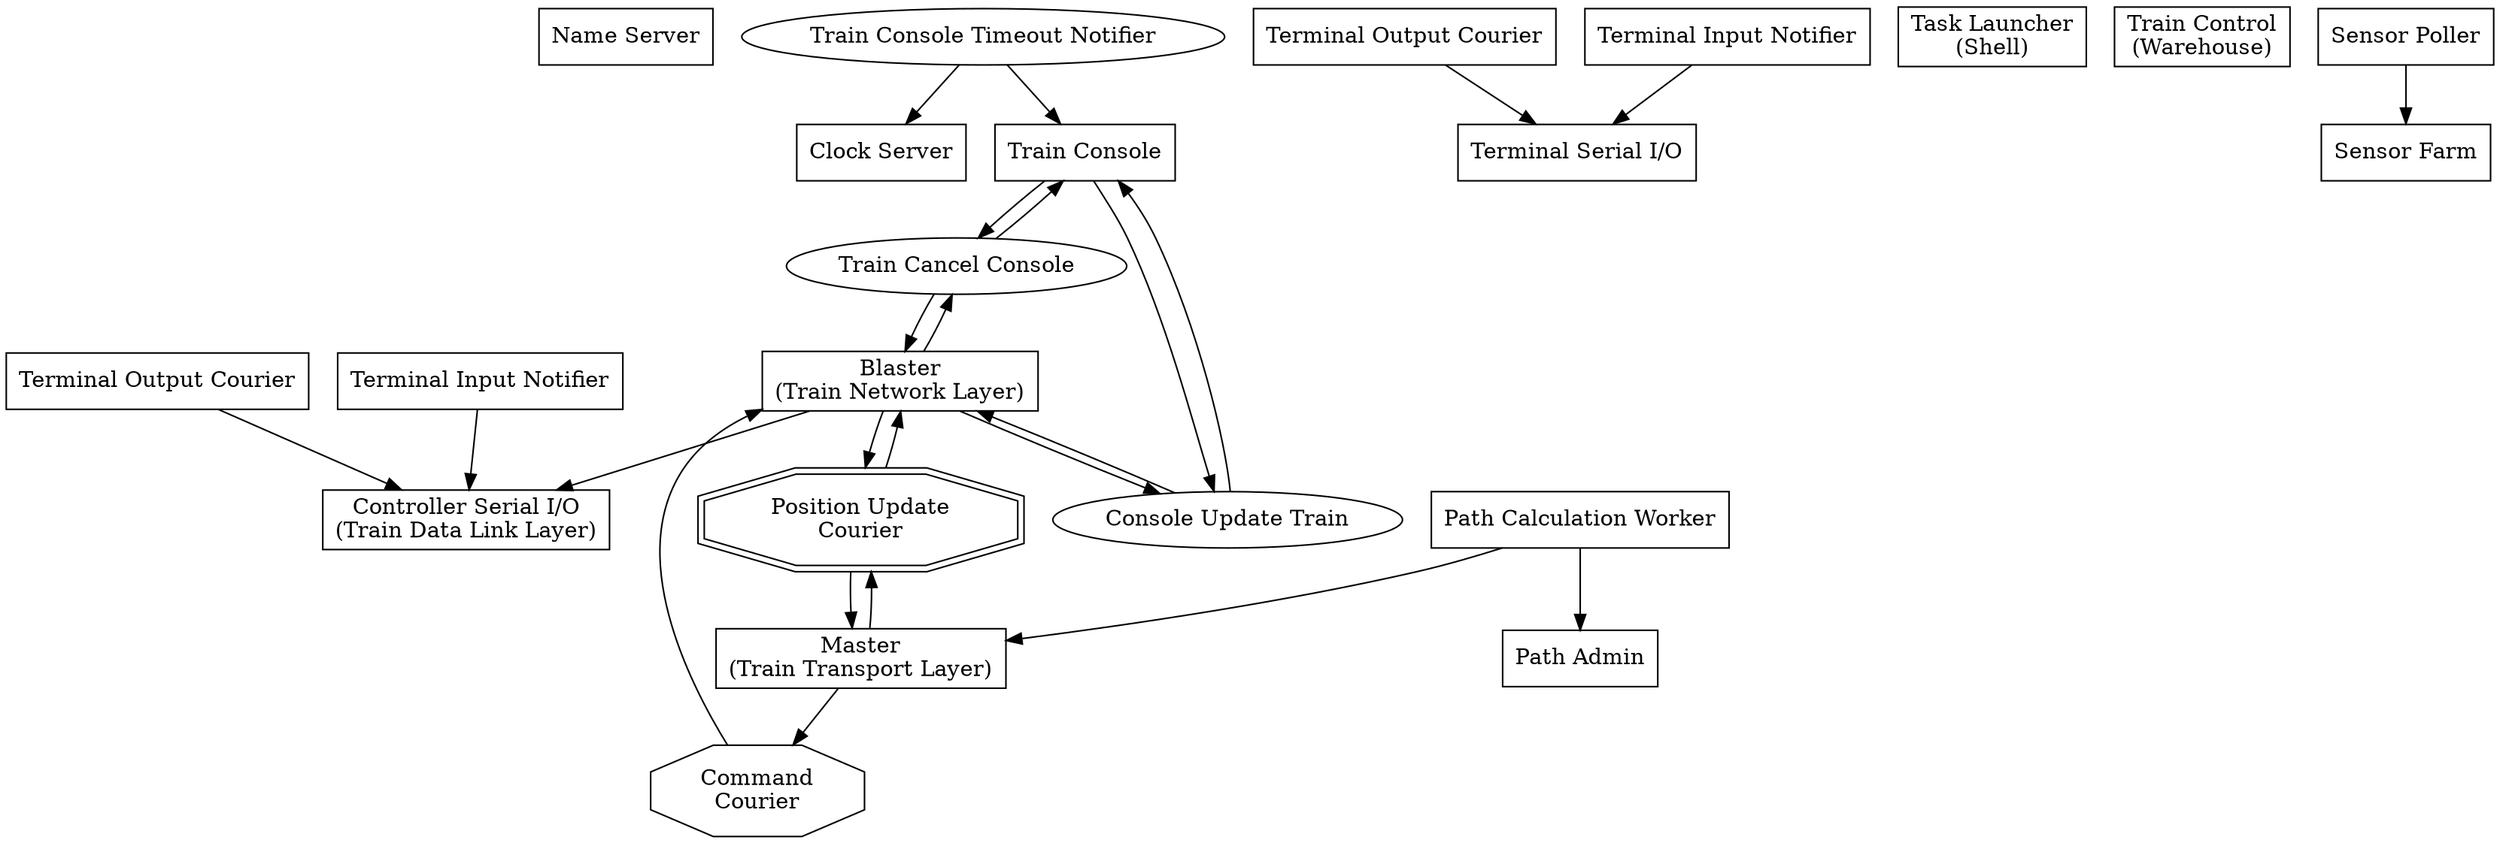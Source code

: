 digraph tasks {
  name_server   [label = "Name Server", shape = record]
  clock_server  [label = "Clock Server", shape = record];

 subgraph {
    term_server      [label = "Terminal Serial I/O", shape = record];
    term_out_carrier [label = "Terminal Output Courier", shape = record];
    term_in_notifier [label = "Terminal Input Notifier", shape = record];
    
    term_out_carrier -> term_server;
    term_in_notifier -> term_server;
  }
  subgraph {
    train_server  [label = "Train Controller Serial I/O", shape = record];
    train_out_carrier [label = "Terminal Output Courier", shape = record];
    train_in_notifier [label = "Terminal Input Notifier", shape = record];

    train_out_carrier -> train_server;
    train_in_notifier -> train_server;
  }

  train_server  [label = "Controller Serial I/O&#10;(Train Data Link Layer)", shape = record];
  blaster -> train_server;

  task_launcher [label = "Task Launcher&#10;(Shell)", shape = record];

  train_control [label = "Train Control&#10;(Warehouse)", shape = record];
  blaster       [label = "Blaster&#10;(Train Network Layer)", shape = record];
  master        [label = "Master&#10;(Train Transport Layer)", shape = record];

  mb_command_courier [label = "Command&#10;Courier", shape = octagon];
  master -> mb_command_courier -> blaster;
  mb_location_courier [label = "Position Update&#10;Courier", shape = doubleoctagon];
  master -> mb_location_courier -> blaster -> mb_location_courier -> master;

  sensor_poll   [label = "Sensor Poller", shape = record];
  sensor_farm   [label = "Sensor Farm", shape = record];

  train_console     [label = "Train Console", shape = record];
  bl_console_reject [label = "Train Cancel Console", shape = oval]; 
  tc_blaster_notify [label = "Console Update Train", shape = oval];
  tc_timer_notify   [label = "Train Console Timeout Notifier", shape = oval];

  path_admin        [label = "Path Admin", shape = record];
  path_worker       [label = "Path Calculation Worker", shape = record];

  
  train_console -> tc_blaster_notify -> blaster -> tc_blaster_notify -> train_console; 
  blaster       -> bl_console_reject -> train_console -> bl_console_reject -> blaster;

  tc_timer_notify -> clock_server;
  tc_timer_notify -> train_console;

  sensor_poll -> sensor_farm

  path_worker -> path_admin;
  path_worker -> master;


}

